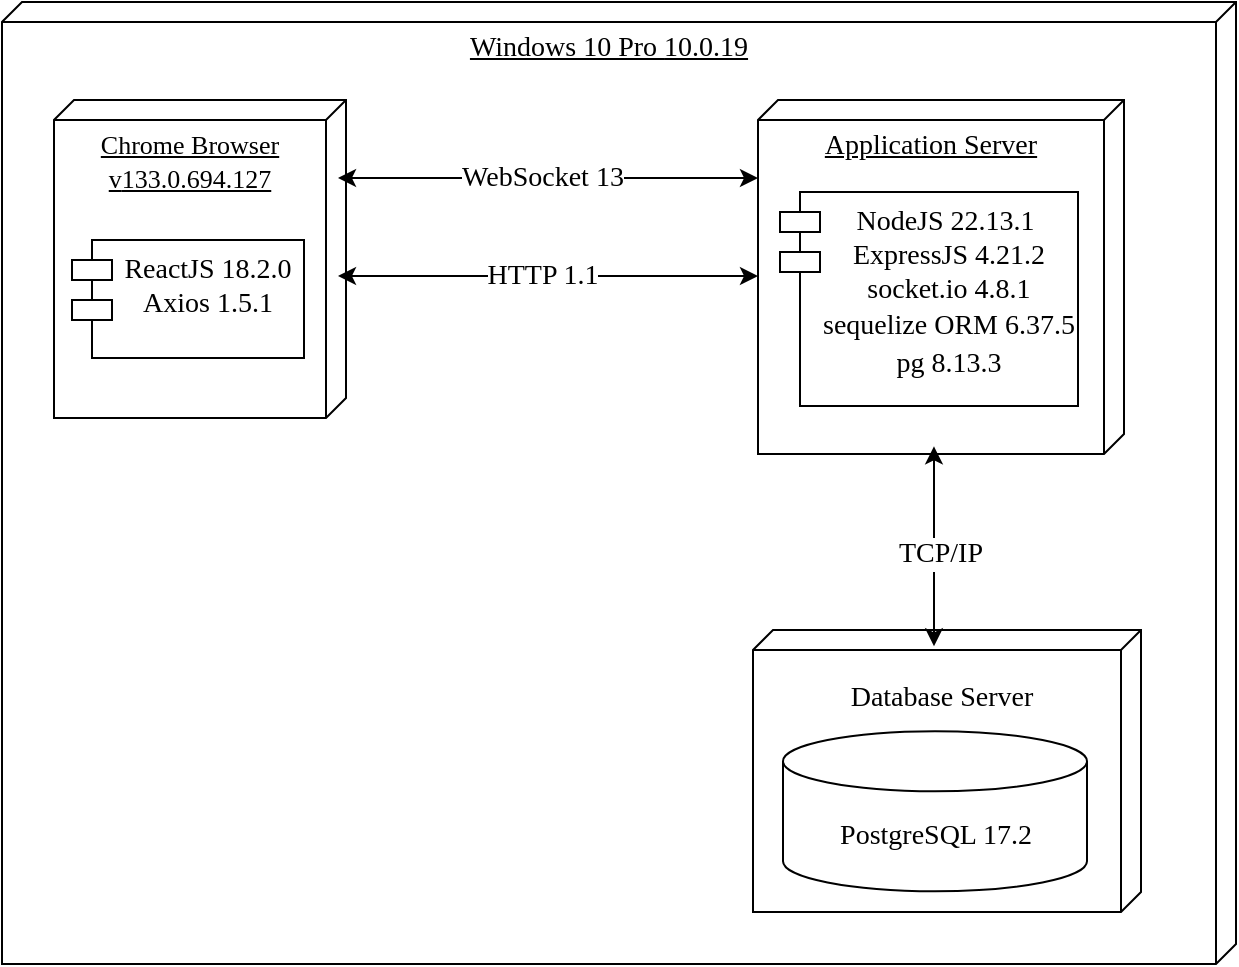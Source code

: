 <mxfile version="26.0.16">
  <diagram name="Страница — 1" id="V5wHVNc-YTuHr5qQhysM">
    <mxGraphModel dx="1050" dy="565" grid="1" gridSize="10" guides="1" tooltips="1" connect="1" arrows="1" fold="1" page="1" pageScale="1" pageWidth="827" pageHeight="1169" math="0" shadow="0">
      <root>
        <mxCell id="0" />
        <mxCell id="1" parent="0" />
        <mxCell id="n_IOgk7gt3mygnuEDZBm-1" value="&lt;div style=&quot;&quot;&gt;Windows 10 Pro&amp;nbsp;&lt;span style=&quot;background-color: transparent;&quot;&gt;10.0.19&lt;/span&gt;&lt;/div&gt;&lt;div&gt;&lt;span style=&quot;background-color: transparent; color: light-dark(rgb(0, 0, 0), rgb(255, 255, 255));&quot;&gt;&lt;br&gt;&lt;/span&gt;&lt;/div&gt;" style="verticalAlign=top;align=center;spacingTop=8;spacingLeft=2;spacingRight=12;shape=cube;size=10;direction=south;fontStyle=4;html=1;whiteSpace=wrap;fontFamily=Times New Roman;fontSize=14;" vertex="1" parent="1">
          <mxGeometry x="95" y="33" width="617" height="481" as="geometry" />
        </mxCell>
        <mxCell id="n_IOgk7gt3mygnuEDZBm-2" value="&lt;div style=&quot;&quot;&gt;&lt;div&gt;&lt;font face=&quot;Times New Roman&quot; style=&quot;color: rgb(0, 0, 0); font-size: 13px;&quot;&gt;Chrome Browser v&lt;span style=&quot;text-align: start;&quot;&gt;133.0.694.127&lt;/span&gt;&lt;/font&gt;&lt;br&gt;&lt;/div&gt;&lt;div&gt;&lt;/div&gt;&lt;/div&gt;" style="verticalAlign=top;align=center;spacingTop=8;spacingLeft=2;spacingRight=12;shape=cube;size=10;direction=south;fontStyle=4;html=1;whiteSpace=wrap;fontFamily=Times New Roman;fontSize=14;" vertex="1" parent="1">
          <mxGeometry x="121" y="82" width="146" height="159" as="geometry" />
        </mxCell>
        <mxCell id="n_IOgk7gt3mygnuEDZBm-3" value="&lt;div style=&quot;&quot;&gt;Application Server&lt;/div&gt;" style="verticalAlign=top;align=center;spacingTop=8;spacingLeft=2;spacingRight=12;shape=cube;size=10;direction=south;fontStyle=4;html=1;whiteSpace=wrap;fontFamily=Times New Roman;fontSize=14;" vertex="1" parent="1">
          <mxGeometry x="473" y="82" width="183" height="177" as="geometry" />
        </mxCell>
        <mxCell id="n_IOgk7gt3mygnuEDZBm-4" value="&lt;font face=&quot;Times New Roman&quot;&gt;NodeJS 22.13.1&amp;nbsp;&lt;/font&gt;&lt;div style=&quot;&quot;&gt;&lt;font face=&quot;Times New Roman&quot;&gt;ExpressJS&amp;nbsp;&lt;span style=&quot;white-space: pre;&quot;&gt;&lt;font style=&quot;color: rgb(0, 0, 0);&quot;&gt;4.21.2&lt;/font&gt;&lt;/span&gt;&lt;/font&gt;&lt;div style=&quot;&quot;&gt;&lt;font face=&quot;Times New Roman&quot;&gt;socket.io 4.8.1&lt;/font&gt;&lt;/div&gt;&lt;div style=&quot;&quot;&gt;&lt;div style=&quot;line-height: 19px; white-space: pre;&quot;&gt;&lt;span&gt;&lt;font face=&quot;Times New Roman&quot; style=&quot;color: rgb(0, 0, 0);&quot;&gt;sequelize ORM &lt;/font&gt;&lt;/span&gt;&lt;span style=&quot;color: light-dark(rgb(0, 0, 0), rgb(237, 237, 237)); background-color: transparent;&quot;&gt;6.37.5&lt;/span&gt;&lt;/div&gt;&lt;div style=&quot;line-height: 19px; white-space: pre;&quot;&gt;&lt;div style=&quot;line-height: 19px;&quot;&gt;&lt;font face=&quot;Times New Roman&quot; style=&quot;color: rgb(0, 0, 0);&quot;&gt;pg 8.13.3&lt;/font&gt;&lt;/div&gt;&lt;/div&gt;&lt;/div&gt;&lt;/div&gt;" style="shape=module;align=left;spacingLeft=20;align=center;verticalAlign=top;whiteSpace=wrap;html=1;fontFamily=Times New Roman;fontSize=14;" vertex="1" parent="1">
          <mxGeometry x="484" y="128" width="149" height="107" as="geometry" />
        </mxCell>
        <mxCell id="n_IOgk7gt3mygnuEDZBm-5" value="ReactJS 18.2.0&lt;div&gt;Axios 1.5.1&lt;/div&gt;" style="shape=module;align=left;spacingLeft=20;align=center;verticalAlign=top;whiteSpace=wrap;html=1;fontFamily=Times New Roman;fontSize=14;" vertex="1" parent="1">
          <mxGeometry x="130" y="152" width="116" height="59" as="geometry" />
        </mxCell>
        <UserObject label="" link="Node.js v18.17.1" id="n_IOgk7gt3mygnuEDZBm-6">
          <mxCell style="verticalAlign=top;align=left;spacingTop=8;spacingLeft=2;spacingRight=12;shape=cube;size=10;direction=south;fontStyle=4;html=1;whiteSpace=wrap;" vertex="1" parent="1">
            <mxGeometry x="470.5" y="347" width="194" height="141" as="geometry" />
          </mxCell>
        </UserObject>
        <mxCell id="n_IOgk7gt3mygnuEDZBm-7" value="&lt;div&gt;&lt;font style=&quot;font-size: 14px;&quot; face=&quot;Times New Roman&quot;&gt;&lt;br&gt;&lt;/font&gt;&lt;/div&gt;&lt;div&gt;&lt;div&gt;&lt;font face=&quot;Times New Roman&quot; style=&quot;font-size: 14px;&quot;&gt;Database Server&lt;/font&gt;&lt;/div&gt;&lt;/div&gt;" style="text;html=1;align=center;verticalAlign=middle;whiteSpace=wrap;rounded=0;" vertex="1" parent="1">
          <mxGeometry x="462.5" y="355.17" width="204" height="34.5" as="geometry" />
        </mxCell>
        <mxCell id="n_IOgk7gt3mygnuEDZBm-8" value="&lt;font style=&quot;font-size: 14px;&quot; face=&quot;Times New Roman&quot;&gt;PostgreSQL 17.2&lt;/font&gt;" style="shape=cylinder3;whiteSpace=wrap;html=1;boundedLbl=1;backgroundOutline=1;size=15;" vertex="1" parent="1">
          <mxGeometry x="485.5" y="397.63" width="152" height="80" as="geometry" />
        </mxCell>
        <mxCell id="n_IOgk7gt3mygnuEDZBm-9" value="" style="endArrow=classic;startArrow=classic;html=1;rounded=0;" edge="1" parent="1">
          <mxGeometry width="50" height="50" relative="1" as="geometry">
            <mxPoint x="561" y="255.17" as="sourcePoint" />
            <mxPoint x="561" y="355.17" as="targetPoint" />
          </mxGeometry>
        </mxCell>
        <mxCell id="n_IOgk7gt3mygnuEDZBm-10" value="" style="endArrow=classic;startArrow=classic;html=1;rounded=0;exitX=0.522;exitY=0.023;exitDx=0;exitDy=0;exitPerimeter=0;entryX=0.46;entryY=0.995;entryDx=0;entryDy=0;entryPerimeter=0;labelBackgroundColor=default;" edge="1" parent="1">
          <mxGeometry width="50" height="50" relative="1" as="geometry">
            <mxPoint x="263" y="121" as="sourcePoint" />
            <mxPoint x="473" y="121" as="targetPoint" />
          </mxGeometry>
        </mxCell>
        <mxCell id="n_IOgk7gt3mygnuEDZBm-11" value="&lt;font style=&quot;font-size: 14px;&quot; face=&quot;Times New Roman&quot;&gt;WebSocket 13&lt;/font&gt;" style="text;html=1;align=center;verticalAlign=middle;whiteSpace=wrap;rounded=0;labelBackgroundColor=default;labelBorderColor=none;" vertex="1" parent="1">
          <mxGeometry x="314" y="106" width="103" height="30" as="geometry" />
        </mxCell>
        <mxCell id="n_IOgk7gt3mygnuEDZBm-12" value="" style="endArrow=classic;startArrow=classic;html=1;rounded=0;exitX=0.522;exitY=0.023;exitDx=0;exitDy=0;exitPerimeter=0;entryX=0.46;entryY=0.995;entryDx=0;entryDy=0;entryPerimeter=0;labelBackgroundColor=default;" edge="1" parent="1">
          <mxGeometry width="50" height="50" relative="1" as="geometry">
            <mxPoint x="263" y="170" as="sourcePoint" />
            <mxPoint x="473" y="170" as="targetPoint" />
          </mxGeometry>
        </mxCell>
        <mxCell id="n_IOgk7gt3mygnuEDZBm-13" value="&lt;font style=&quot;font-size: 14px;&quot; face=&quot;Times New Roman&quot;&gt;HTTP 1.1&lt;/font&gt;" style="text;html=1;align=center;verticalAlign=middle;whiteSpace=wrap;rounded=0;labelBackgroundColor=default;labelBorderColor=none;" vertex="1" parent="1">
          <mxGeometry x="314" y="154.5" width="103" height="30" as="geometry" />
        </mxCell>
        <mxCell id="n_IOgk7gt3mygnuEDZBm-14" value="&lt;font style=&quot;font-size: 14px;&quot; face=&quot;Times New Roman&quot;&gt;TCP/IP&lt;/font&gt;" style="text;html=1;align=center;verticalAlign=middle;whiteSpace=wrap;rounded=0;labelBackgroundColor=default;labelBorderColor=none;" vertex="1" parent="1">
          <mxGeometry x="513" y="294" width="103" height="30" as="geometry" />
        </mxCell>
      </root>
    </mxGraphModel>
  </diagram>
</mxfile>
